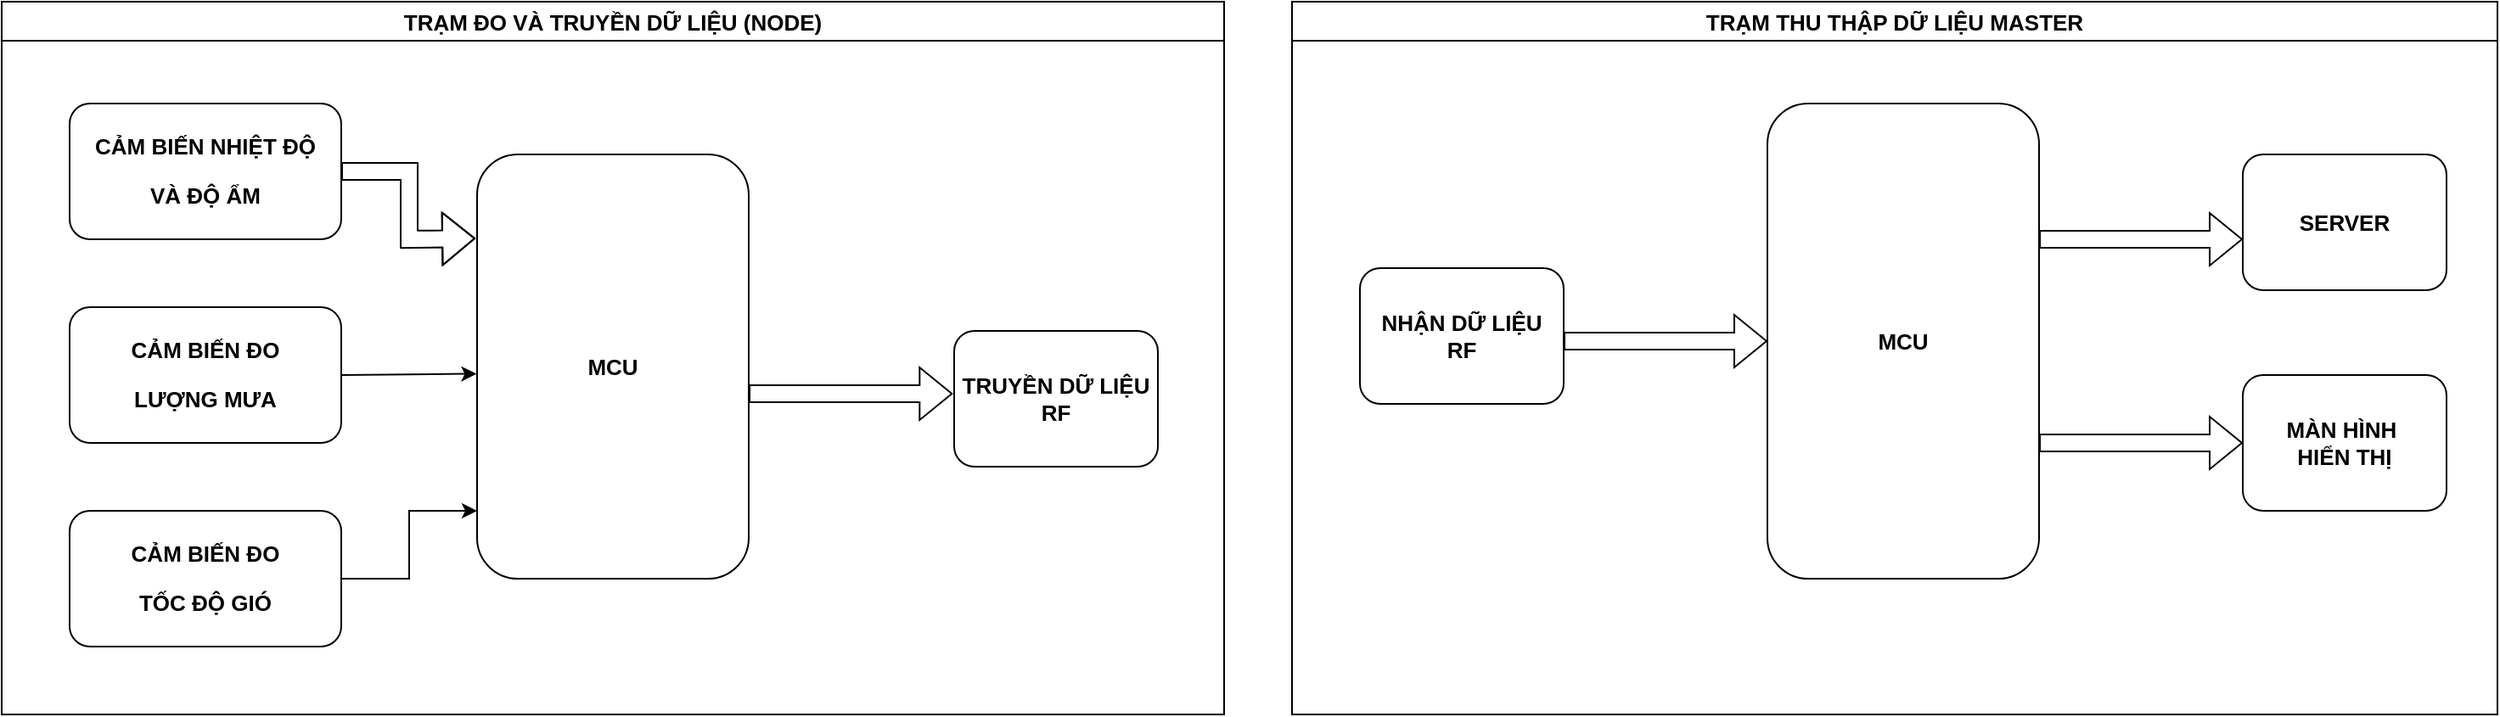 <mxfile version="24.8.6">
  <diagram name="Trang-1" id="w_1mqhQIYZNEhbcirQNn">
    <mxGraphModel dx="1677" dy="885" grid="0" gridSize="10" guides="1" tooltips="1" connect="1" arrows="1" fold="1" page="1" pageScale="1" pageWidth="1654" pageHeight="2336" math="0" shadow="0">
      <root>
        <mxCell id="0" />
        <mxCell id="1" parent="0" />
        <mxCell id="Ps7TP6_vOtJuePzotMpY-1" value="&lt;p class=&quot;Listlevel2&quot; style=&quot;text-indent: 0cm; font-size: 13px;&quot;&gt;CẢM BIẾN NHIỆT ĐỘ&lt;/p&gt;&lt;p class=&quot;Listlevel2&quot; style=&quot;text-indent: 0cm; font-size: 13px;&quot;&gt;VÀ ĐỘ ẨM&lt;/p&gt;" style="rounded=1;whiteSpace=wrap;html=1;fontStyle=1;fontSize=13;" parent="1" vertex="1">
          <mxGeometry x="120" y="320" width="160" height="80" as="geometry" />
        </mxCell>
        <mxCell id="Ps7TP6_vOtJuePzotMpY-2" value="&lt;b style=&quot;font-size: 13px;&quot;&gt;MCU&lt;/b&gt;" style="rounded=1;whiteSpace=wrap;html=1;fontSize=13;" parent="1" vertex="1">
          <mxGeometry x="360" y="350" width="160" height="250" as="geometry" />
        </mxCell>
        <mxCell id="Ps7TP6_vOtJuePzotMpY-4" value="&lt;p class=&quot;Listlevel2&quot; style=&quot;text-indent: 0cm; font-size: 13px;&quot;&gt;CẢM BIẾN ĐO&lt;/p&gt;&lt;p class=&quot;Listlevel2&quot; style=&quot;text-indent: 0cm; font-size: 13px;&quot;&gt;LƯỢNG MƯA&lt;/p&gt;" style="rounded=1;whiteSpace=wrap;html=1;fontStyle=1;fontSize=13;" parent="1" vertex="1">
          <mxGeometry x="120" y="440" width="160" height="80" as="geometry" />
        </mxCell>
        <mxCell id="Ps7TP6_vOtJuePzotMpY-5" value="&lt;p class=&quot;Listlevel2&quot; style=&quot;text-indent: 0cm; font-size: 13px;&quot;&gt;CẢM BIẾN ĐO&lt;/p&gt;&lt;p class=&quot;Listlevel2&quot; style=&quot;text-indent: 0cm; font-size: 13px;&quot;&gt;TỐC ĐỘ GIÓ&lt;/p&gt;" style="rounded=1;whiteSpace=wrap;html=1;fontStyle=1;fontSize=13;" parent="1" vertex="1">
          <mxGeometry x="120" y="560" width="160" height="80" as="geometry" />
        </mxCell>
        <mxCell id="Ps7TP6_vOtJuePzotMpY-10" value="" style="endArrow=classic;html=1;rounded=0;exitX=1;exitY=0.5;exitDx=0;exitDy=0;entryX=0;entryY=0.84;entryDx=0;entryDy=0;entryPerimeter=0;fontSize=13;" parent="1" source="Ps7TP6_vOtJuePzotMpY-5" target="Ps7TP6_vOtJuePzotMpY-2" edge="1">
          <mxGeometry width="50" height="50" relative="1" as="geometry">
            <mxPoint x="350" y="390" as="sourcePoint" />
            <mxPoint x="320" y="560" as="targetPoint" />
            <Array as="points">
              <mxPoint x="320" y="600" />
              <mxPoint x="320" y="560" />
            </Array>
          </mxGeometry>
        </mxCell>
        <mxCell id="Ps7TP6_vOtJuePzotMpY-11" value="" style="endArrow=classic;html=1;rounded=0;exitX=1;exitY=0.5;exitDx=0;exitDy=0;entryX=-0.002;entryY=0.517;entryDx=0;entryDy=0;entryPerimeter=0;fontSize=13;" parent="1" source="Ps7TP6_vOtJuePzotMpY-4" target="Ps7TP6_vOtJuePzotMpY-2" edge="1">
          <mxGeometry width="50" height="50" relative="1" as="geometry">
            <mxPoint x="320" y="510" as="sourcePoint" />
            <mxPoint x="370" y="460" as="targetPoint" />
          </mxGeometry>
        </mxCell>
        <mxCell id="Ps7TP6_vOtJuePzotMpY-12" value="" style="shape=flexArrow;endArrow=classic;html=1;rounded=0;exitX=1;exitY=0.5;exitDx=0;exitDy=0;entryX=-0.006;entryY=0.198;entryDx=0;entryDy=0;entryPerimeter=0;fontSize=13;endSize=6;strokeWidth=1;" parent="1" source="Ps7TP6_vOtJuePzotMpY-1" target="Ps7TP6_vOtJuePzotMpY-2" edge="1">
          <mxGeometry width="50" height="50" relative="1" as="geometry">
            <mxPoint x="300" y="450" as="sourcePoint" />
            <mxPoint x="350" y="400" as="targetPoint" />
            <Array as="points">
              <mxPoint x="320" y="360" />
              <mxPoint x="320" y="400" />
            </Array>
          </mxGeometry>
        </mxCell>
        <mxCell id="Ps7TP6_vOtJuePzotMpY-17" value="TRẠM ĐO VÀ TRUYỀN DỮ LIỆU (NODE)" style="swimlane;whiteSpace=wrap;html=1;fontSize=13;" parent="1" vertex="1">
          <mxGeometry x="80" y="260" width="720" height="420" as="geometry" />
        </mxCell>
        <mxCell id="Ps7TP6_vOtJuePzotMpY-14" value="" style="shape=flexArrow;endArrow=classic;startArrow=none;html=1;rounded=0;entryX=0;entryY=0.5;entryDx=0;entryDy=0;exitX=0.999;exitY=0.2;exitDx=0;exitDy=0;exitPerimeter=0;fontSize=13;startFill=0;" parent="Ps7TP6_vOtJuePzotMpY-17" edge="1">
          <mxGeometry width="100" height="100" relative="1" as="geometry">
            <mxPoint x="440.0" y="231" as="sourcePoint" />
            <mxPoint x="560.16" y="231" as="targetPoint" />
          </mxGeometry>
        </mxCell>
        <mxCell id="Ps7TP6_vOtJuePzotMpY-3" value="TRUYỀN DỮ LIỆU&lt;div&gt;RF&lt;/div&gt;" style="rounded=1;whiteSpace=wrap;html=1;fontStyle=1;fontSize=13;" parent="Ps7TP6_vOtJuePzotMpY-17" vertex="1">
          <mxGeometry x="561" y="194" width="120" height="80" as="geometry" />
        </mxCell>
        <mxCell id="Ps7TP6_vOtJuePzotMpY-18" value="&lt;b style=&quot;font-size: 13px;&quot;&gt;MCU&lt;/b&gt;" style="rounded=1;whiteSpace=wrap;html=1;fontSize=13;" parent="1" vertex="1">
          <mxGeometry x="1120" y="320" width="160" height="280" as="geometry" />
        </mxCell>
        <mxCell id="Ps7TP6_vOtJuePzotMpY-23" value="SERVER" style="rounded=1;whiteSpace=wrap;html=1;fontStyle=1;fontSize=13;" parent="1" vertex="1">
          <mxGeometry x="1400" y="350" width="120" height="80" as="geometry" />
        </mxCell>
        <mxCell id="Ps7TP6_vOtJuePzotMpY-24" value="MÀN HÌNH&amp;nbsp;&lt;div&gt;HIỂN THỊ&lt;/div&gt;" style="rounded=1;whiteSpace=wrap;html=1;fontStyle=1;fontSize=13;" parent="1" vertex="1">
          <mxGeometry x="1400" y="480" width="120" height="80" as="geometry" />
        </mxCell>
        <mxCell id="Ps7TP6_vOtJuePzotMpY-25" value="" style="shape=flexArrow;endArrow=classic;startArrow=none;html=1;rounded=0;entryX=0;entryY=0.5;entryDx=0;entryDy=0;exitX=0.999;exitY=0.2;exitDx=0;exitDy=0;exitPerimeter=0;fontSize=13;startFill=0;" parent="1" edge="1">
          <mxGeometry width="100" height="100" relative="1" as="geometry">
            <mxPoint x="1280" y="520" as="sourcePoint" />
            <mxPoint x="1400" y="520" as="targetPoint" />
          </mxGeometry>
        </mxCell>
        <mxCell id="Ps7TP6_vOtJuePzotMpY-26" value="" style="shape=flexArrow;endArrow=classic;startArrow=none;html=1;rounded=0;entryX=0;entryY=0.5;entryDx=0;entryDy=0;exitX=0.999;exitY=0.2;exitDx=0;exitDy=0;exitPerimeter=0;fontSize=13;startFill=0;" parent="1" edge="1">
          <mxGeometry width="100" height="100" relative="1" as="geometry">
            <mxPoint x="1280" y="400" as="sourcePoint" />
            <mxPoint x="1400" y="400" as="targetPoint" />
          </mxGeometry>
        </mxCell>
        <mxCell id="Ps7TP6_vOtJuePzotMpY-29" value="TRẠM THU THẬP DỮ LIỆU MASTER" style="swimlane;whiteSpace=wrap;html=1;fontSize=13;" parent="1" vertex="1">
          <mxGeometry x="840" y="260" width="710" height="420" as="geometry" />
        </mxCell>
        <mxCell id="Ps7TP6_vOtJuePzotMpY-19" value="NHẬN DỮ LIỆU&lt;div&gt;RF&lt;/div&gt;" style="rounded=1;whiteSpace=wrap;html=1;fontStyle=1;fontSize=13;" parent="Ps7TP6_vOtJuePzotMpY-29" vertex="1">
          <mxGeometry x="40" y="157" width="120" height="80" as="geometry" />
        </mxCell>
        <mxCell id="Ps7TP6_vOtJuePzotMpY-27" value="" style="shape=flexArrow;endArrow=classic;startArrow=none;html=1;rounded=0;entryX=0;entryY=0.5;entryDx=0;entryDy=0;exitX=0.999;exitY=0.2;exitDx=0;exitDy=0;exitPerimeter=0;fontSize=13;startFill=0;" parent="Ps7TP6_vOtJuePzotMpY-29" edge="1">
          <mxGeometry width="100" height="100" relative="1" as="geometry">
            <mxPoint x="160" y="200" as="sourcePoint" />
            <mxPoint x="280" y="200" as="targetPoint" />
          </mxGeometry>
        </mxCell>
      </root>
    </mxGraphModel>
  </diagram>
</mxfile>
